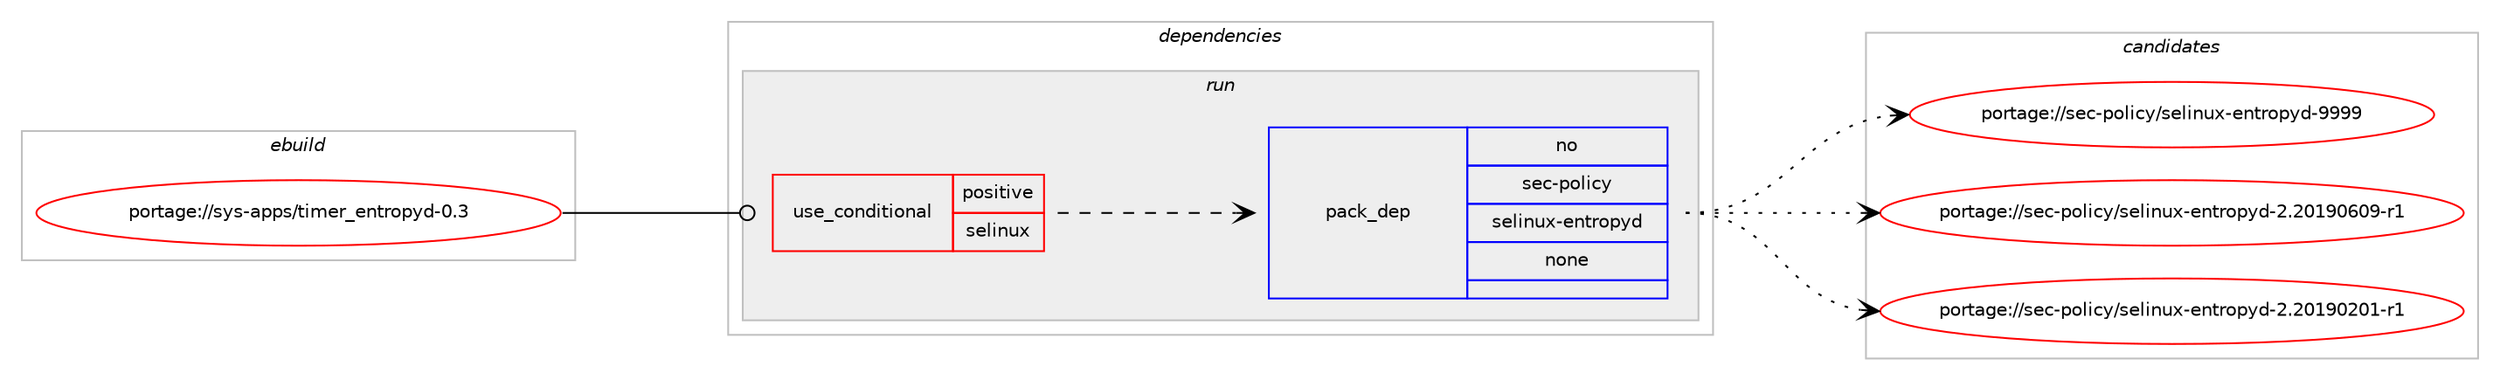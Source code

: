 digraph prolog {

# *************
# Graph options
# *************

newrank=true;
concentrate=true;
compound=true;
graph [rankdir=LR,fontname=Helvetica,fontsize=10,ranksep=1.5];#, ranksep=2.5, nodesep=0.2];
edge  [arrowhead=vee];
node  [fontname=Helvetica,fontsize=10];

# **********
# The ebuild
# **********

subgraph cluster_leftcol {
color=gray;
rank=same;
label=<<i>ebuild</i>>;
id [label="portage://sys-apps/timer_entropyd-0.3", color=red, width=4, href="../sys-apps/timer_entropyd-0.3.svg"];
}

# ****************
# The dependencies
# ****************

subgraph cluster_midcol {
color=gray;
label=<<i>dependencies</i>>;
subgraph cluster_compile {
fillcolor="#eeeeee";
style=filled;
label=<<i>compile</i>>;
}
subgraph cluster_compileandrun {
fillcolor="#eeeeee";
style=filled;
label=<<i>compile and run</i>>;
}
subgraph cluster_run {
fillcolor="#eeeeee";
style=filled;
label=<<i>run</i>>;
subgraph cond4894 {
dependency28528 [label=<<TABLE BORDER="0" CELLBORDER="1" CELLSPACING="0" CELLPADDING="4"><TR><TD ROWSPAN="3" CELLPADDING="10">use_conditional</TD></TR><TR><TD>positive</TD></TR><TR><TD>selinux</TD></TR></TABLE>>, shape=none, color=red];
subgraph pack22934 {
dependency28529 [label=<<TABLE BORDER="0" CELLBORDER="1" CELLSPACING="0" CELLPADDING="4" WIDTH="220"><TR><TD ROWSPAN="6" CELLPADDING="30">pack_dep</TD></TR><TR><TD WIDTH="110">no</TD></TR><TR><TD>sec-policy</TD></TR><TR><TD>selinux-entropyd</TD></TR><TR><TD>none</TD></TR><TR><TD></TD></TR></TABLE>>, shape=none, color=blue];
}
dependency28528:e -> dependency28529:w [weight=20,style="dashed",arrowhead="vee"];
}
id:e -> dependency28528:w [weight=20,style="solid",arrowhead="odot"];
}
}

# **************
# The candidates
# **************

subgraph cluster_choices {
rank=same;
color=gray;
label=<<i>candidates</i>>;

subgraph choice22934 {
color=black;
nodesep=1;
choice11510199451121111081059912147115101108105110117120451011101161141111121211004557575757 [label="portage://sec-policy/selinux-entropyd-9999", color=red, width=4,href="../sec-policy/selinux-entropyd-9999.svg"];
choice115101994511211110810599121471151011081051101171204510111011611411111212110045504650484957485448574511449 [label="portage://sec-policy/selinux-entropyd-2.20190609-r1", color=red, width=4,href="../sec-policy/selinux-entropyd-2.20190609-r1.svg"];
choice115101994511211110810599121471151011081051101171204510111011611411111212110045504650484957485048494511449 [label="portage://sec-policy/selinux-entropyd-2.20190201-r1", color=red, width=4,href="../sec-policy/selinux-entropyd-2.20190201-r1.svg"];
dependency28529:e -> choice11510199451121111081059912147115101108105110117120451011101161141111121211004557575757:w [style=dotted,weight="100"];
dependency28529:e -> choice115101994511211110810599121471151011081051101171204510111011611411111212110045504650484957485448574511449:w [style=dotted,weight="100"];
dependency28529:e -> choice115101994511211110810599121471151011081051101171204510111011611411111212110045504650484957485048494511449:w [style=dotted,weight="100"];
}
}

}
